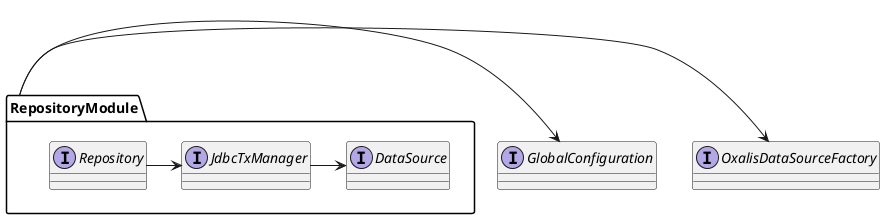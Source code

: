 @startuml

package "RepositoryModule" {
    interface DataSource
    interface Repository
    interface JdbcTxManager
    Repository -> JdbcTxManager
    JdbcTxManager -> DataSource

}

interface OxalisDataSourceFactory
interface GlobalConfiguration

RepositoryModule -> GlobalConfiguration
RepositoryModule -> OxalisDataSourceFactory

@enduml